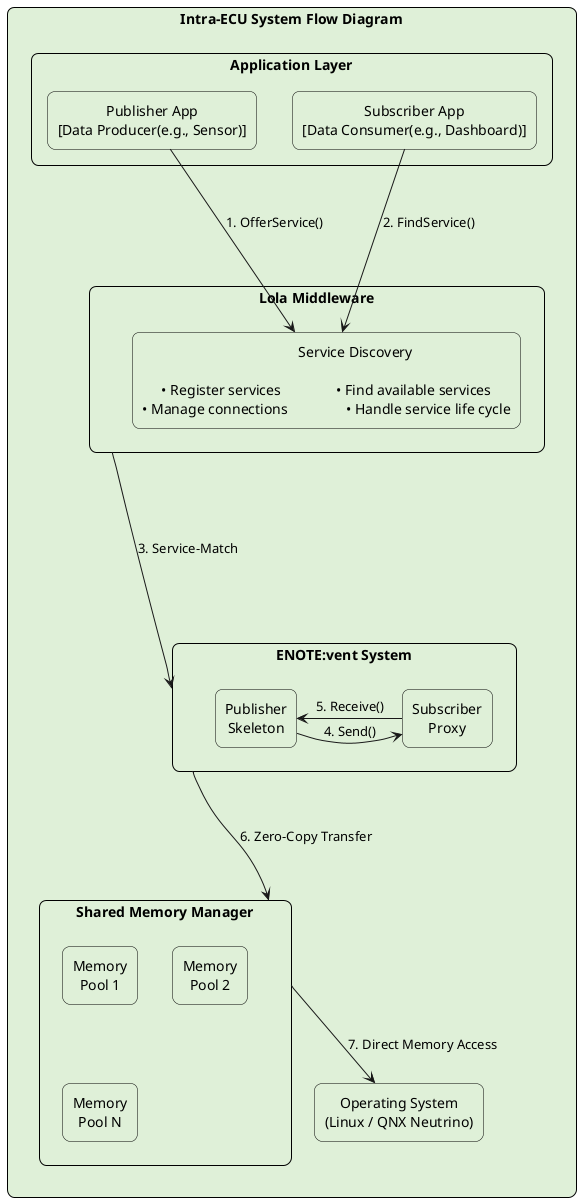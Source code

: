 @startuml
skinparam rectangle {
  BackgroundColor #DFF0D8
  BorderColor black
  RoundCorner 15
}
skinparam {
  DefaultTextAlignment center
}

rectangle "Intra-ECU System Flow Diagram" as lola_flow {
  ' Application Layer
  rectangle "Application Layer" as ApplicationLayer {
    rectangle "Publisher App\n[Data Producer(e.g., Sensor)]"  as Publisher
    rectangle "Subscriber App\n[Data Consumer(e.g., Dashboard)]" as Subscriber
  }

  ' Lola Middleware
  rectangle "Lola Middleware" as LoLa {
    rectangle "\t\tService Discovery\n\n• Register services     \t\t• Find available services\n• Manage connections \t\t• Handle service life cycle" as LoLaServiceDiscovery
  }

  ' Event System
  rectangle "E**NOTE**:vent System" as Event {
    rectangle "Publisher\nSkeleton" as PubSkel
    rectangle "Subscriber\nProxy" as SubProxy
  }

  ' Shared Memory
  rectangle "Shared Memory Manager" as Shared {
    rectangle "Memory\nPool 1" as m1
    rectangle "Memory\nPool 2" as m2
    rectangle "Memory\nPool N" as mN
  }

  ' Operating System
  rectangle "Operating System\n(Linux / QNX Neutrino)" as OS

  ' Relationships
  Publisher -down--> LoLaServiceDiscovery : 1. OfferService()
  Subscriber -down--> LoLaServiceDiscovery : 2. FindService()
  LoLa ----> Event : 3. Service-Match
  PubSkel --right--> SubProxy : 4. Send()
  SubProxy ---left-> PubSkel : 5. Receive()
  Event ---> Shared : 6. Zero-Copy Transfer
  Shared -down-> OS : 7. Direct Memory Access
}

@enduml
